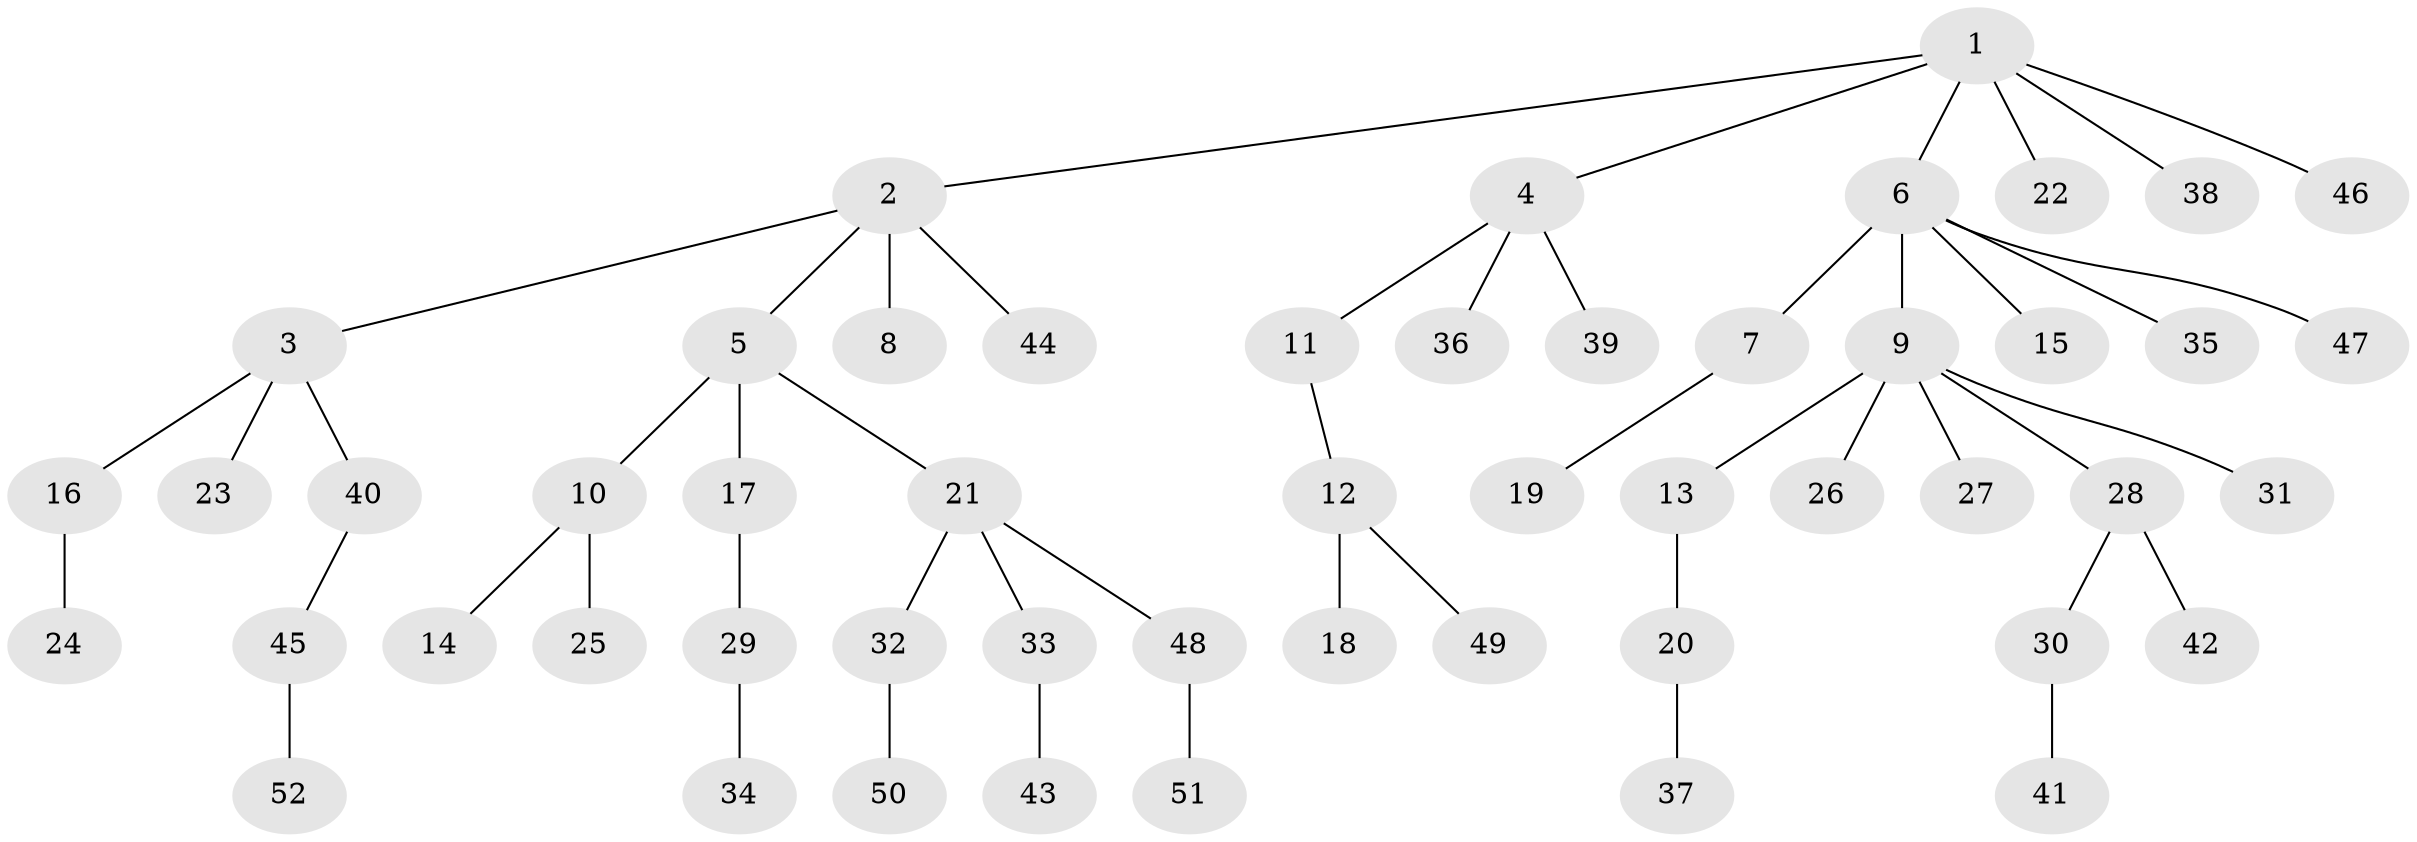 // Generated by graph-tools (version 1.1) at 2025/15/03/09/25 04:15:39]
// undirected, 52 vertices, 51 edges
graph export_dot {
graph [start="1"]
  node [color=gray90,style=filled];
  1;
  2;
  3;
  4;
  5;
  6;
  7;
  8;
  9;
  10;
  11;
  12;
  13;
  14;
  15;
  16;
  17;
  18;
  19;
  20;
  21;
  22;
  23;
  24;
  25;
  26;
  27;
  28;
  29;
  30;
  31;
  32;
  33;
  34;
  35;
  36;
  37;
  38;
  39;
  40;
  41;
  42;
  43;
  44;
  45;
  46;
  47;
  48;
  49;
  50;
  51;
  52;
  1 -- 2;
  1 -- 4;
  1 -- 6;
  1 -- 22;
  1 -- 38;
  1 -- 46;
  2 -- 3;
  2 -- 5;
  2 -- 8;
  2 -- 44;
  3 -- 16;
  3 -- 23;
  3 -- 40;
  4 -- 11;
  4 -- 36;
  4 -- 39;
  5 -- 10;
  5 -- 17;
  5 -- 21;
  6 -- 7;
  6 -- 9;
  6 -- 15;
  6 -- 35;
  6 -- 47;
  7 -- 19;
  9 -- 13;
  9 -- 26;
  9 -- 27;
  9 -- 28;
  9 -- 31;
  10 -- 14;
  10 -- 25;
  11 -- 12;
  12 -- 18;
  12 -- 49;
  13 -- 20;
  16 -- 24;
  17 -- 29;
  20 -- 37;
  21 -- 32;
  21 -- 33;
  21 -- 48;
  28 -- 30;
  28 -- 42;
  29 -- 34;
  30 -- 41;
  32 -- 50;
  33 -- 43;
  40 -- 45;
  45 -- 52;
  48 -- 51;
}
